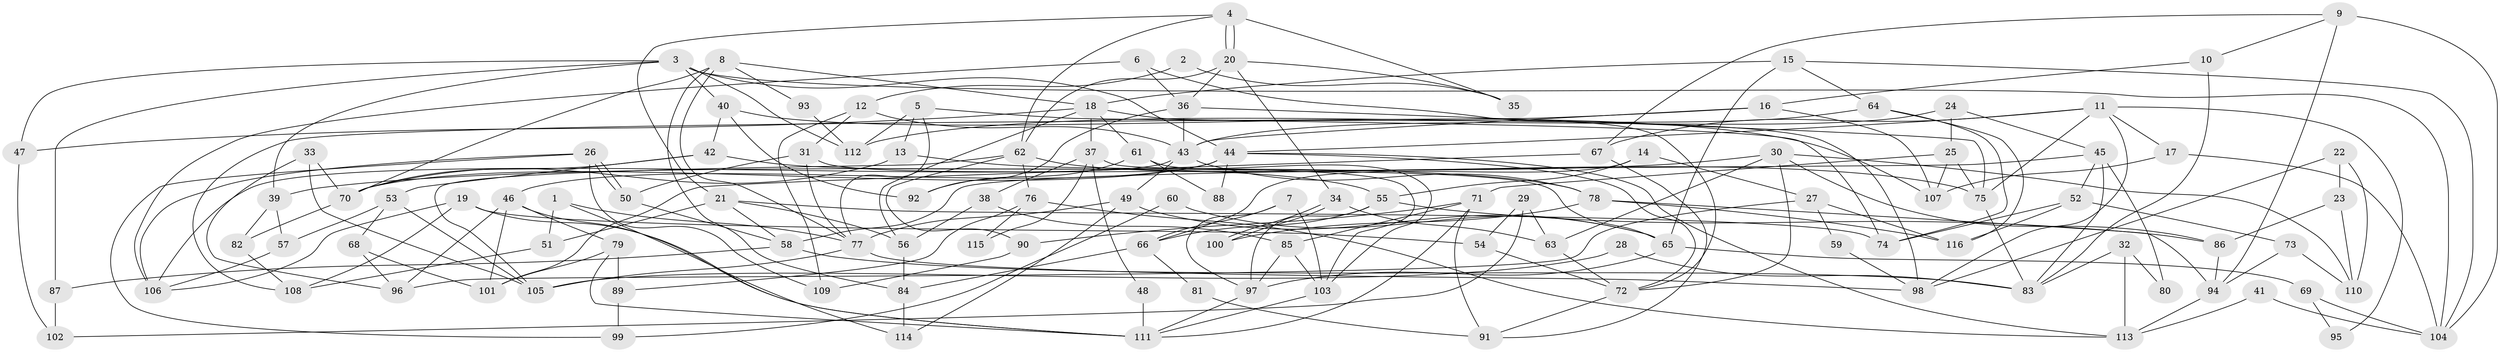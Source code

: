 // Generated by graph-tools (version 1.1) at 2025/50/03/09/25 03:50:11]
// undirected, 116 vertices, 232 edges
graph export_dot {
graph [start="1"]
  node [color=gray90,style=filled];
  1;
  2;
  3;
  4;
  5;
  6;
  7;
  8;
  9;
  10;
  11;
  12;
  13;
  14;
  15;
  16;
  17;
  18;
  19;
  20;
  21;
  22;
  23;
  24;
  25;
  26;
  27;
  28;
  29;
  30;
  31;
  32;
  33;
  34;
  35;
  36;
  37;
  38;
  39;
  40;
  41;
  42;
  43;
  44;
  45;
  46;
  47;
  48;
  49;
  50;
  51;
  52;
  53;
  54;
  55;
  56;
  57;
  58;
  59;
  60;
  61;
  62;
  63;
  64;
  65;
  66;
  67;
  68;
  69;
  70;
  71;
  72;
  73;
  74;
  75;
  76;
  77;
  78;
  79;
  80;
  81;
  82;
  83;
  84;
  85;
  86;
  87;
  88;
  89;
  90;
  91;
  92;
  93;
  94;
  95;
  96;
  97;
  98;
  99;
  100;
  101;
  102;
  103;
  104;
  105;
  106;
  107;
  108;
  109;
  110;
  111;
  112;
  113;
  114;
  115;
  116;
  1 -- 114;
  1 -- 51;
  1 -- 77;
  2 -- 12;
  2 -- 35;
  3 -- 44;
  3 -- 39;
  3 -- 40;
  3 -- 47;
  3 -- 87;
  3 -- 104;
  3 -- 112;
  4 -- 20;
  4 -- 20;
  4 -- 62;
  4 -- 21;
  4 -- 35;
  5 -- 77;
  5 -- 112;
  5 -- 13;
  5 -- 74;
  6 -- 72;
  6 -- 36;
  6 -- 106;
  7 -- 66;
  7 -- 97;
  7 -- 103;
  8 -- 77;
  8 -- 70;
  8 -- 18;
  8 -- 84;
  8 -- 93;
  9 -- 104;
  9 -- 10;
  9 -- 67;
  9 -- 94;
  10 -- 16;
  10 -- 83;
  11 -- 98;
  11 -- 67;
  11 -- 17;
  11 -- 44;
  11 -- 75;
  11 -- 95;
  12 -- 31;
  12 -- 43;
  12 -- 109;
  13 -- 78;
  13 -- 70;
  14 -- 55;
  14 -- 27;
  14 -- 66;
  15 -- 64;
  15 -- 18;
  15 -- 65;
  15 -- 104;
  16 -- 43;
  16 -- 108;
  16 -- 107;
  17 -- 104;
  17 -- 107;
  18 -- 61;
  18 -- 37;
  18 -- 47;
  18 -- 56;
  18 -- 98;
  19 -- 111;
  19 -- 106;
  19 -- 54;
  19 -- 108;
  20 -- 62;
  20 -- 34;
  20 -- 35;
  20 -- 36;
  21 -- 58;
  21 -- 51;
  21 -- 56;
  21 -- 74;
  22 -- 110;
  22 -- 98;
  22 -- 23;
  23 -- 110;
  23 -- 86;
  24 -- 25;
  24 -- 43;
  24 -- 45;
  25 -- 71;
  25 -- 107;
  25 -- 75;
  26 -- 50;
  26 -- 50;
  26 -- 106;
  26 -- 99;
  26 -- 109;
  27 -- 96;
  27 -- 116;
  27 -- 59;
  28 -- 83;
  28 -- 105;
  29 -- 54;
  29 -- 102;
  29 -- 63;
  30 -- 63;
  30 -- 86;
  30 -- 39;
  30 -- 72;
  30 -- 110;
  31 -- 65;
  31 -- 77;
  31 -- 50;
  32 -- 113;
  32 -- 83;
  32 -- 80;
  33 -- 96;
  33 -- 70;
  33 -- 105;
  34 -- 100;
  34 -- 100;
  34 -- 63;
  36 -- 75;
  36 -- 43;
  36 -- 92;
  37 -- 103;
  37 -- 38;
  37 -- 48;
  37 -- 115;
  38 -- 56;
  38 -- 85;
  39 -- 57;
  39 -- 82;
  40 -- 107;
  40 -- 42;
  40 -- 92;
  41 -- 113;
  41 -- 104;
  42 -- 70;
  42 -- 53;
  42 -- 55;
  43 -- 49;
  43 -- 78;
  43 -- 106;
  44 -- 72;
  44 -- 46;
  44 -- 70;
  44 -- 88;
  44 -- 113;
  45 -- 83;
  45 -- 52;
  45 -- 58;
  45 -- 80;
  46 -- 111;
  46 -- 79;
  46 -- 96;
  46 -- 101;
  47 -- 102;
  48 -- 111;
  49 -- 65;
  49 -- 77;
  49 -- 114;
  50 -- 58;
  51 -- 108;
  52 -- 74;
  52 -- 73;
  52 -- 116;
  53 -- 105;
  53 -- 57;
  53 -- 68;
  54 -- 72;
  55 -- 66;
  55 -- 86;
  55 -- 97;
  56 -- 84;
  57 -- 106;
  58 -- 83;
  58 -- 87;
  59 -- 98;
  60 -- 65;
  60 -- 99;
  61 -- 103;
  61 -- 92;
  61 -- 88;
  62 -- 75;
  62 -- 90;
  62 -- 76;
  62 -- 105;
  63 -- 72;
  64 -- 116;
  64 -- 74;
  64 -- 112;
  65 -- 97;
  65 -- 69;
  66 -- 84;
  66 -- 81;
  67 -- 101;
  67 -- 91;
  68 -- 101;
  68 -- 96;
  69 -- 104;
  69 -- 95;
  70 -- 82;
  71 -- 85;
  71 -- 91;
  71 -- 90;
  71 -- 111;
  72 -- 91;
  73 -- 94;
  73 -- 110;
  75 -- 83;
  76 -- 113;
  76 -- 89;
  76 -- 115;
  77 -- 105;
  77 -- 98;
  78 -- 94;
  78 -- 100;
  78 -- 116;
  79 -- 111;
  79 -- 89;
  79 -- 101;
  81 -- 91;
  82 -- 108;
  84 -- 114;
  85 -- 103;
  85 -- 97;
  86 -- 94;
  87 -- 102;
  89 -- 99;
  90 -- 109;
  93 -- 112;
  94 -- 113;
  97 -- 111;
  103 -- 111;
}
